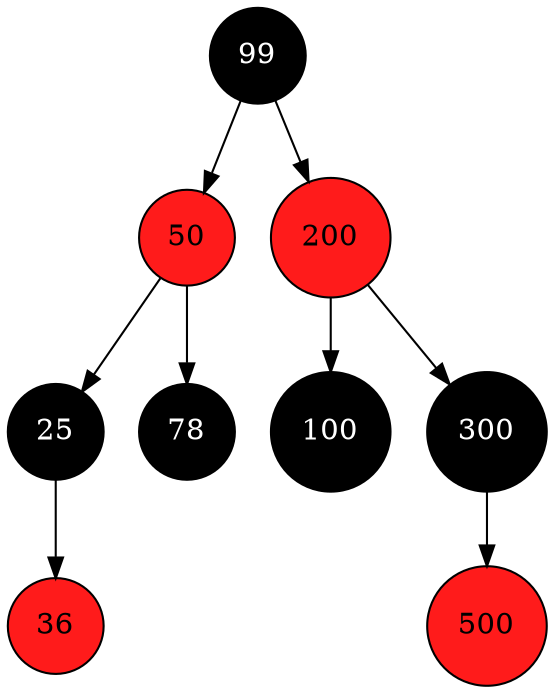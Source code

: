 digraph G{
	node[shape = circle]
	node[style = filled]
	99 [fillcolor="#000000", style=filled, fontcolor="#FFFFFF",pad=50.0]
	50 [fillcolor="#FF1B1B", style=filled, fontcolor="#000000"pad=50.0]
	25 [fillcolor="#000000", style=filled, fontcolor="#FFFFFF",pad=50.0]
	36 [fillcolor="#FF1B1B", style=filled, fontcolor="#000000"pad=50.0]
	78 [fillcolor="#000000", style=filled, fontcolor="#FFFFFF",pad=50.0]
	200 [fillcolor="#FF1B1B", style=filled, fontcolor="#000000"pad=50.0]
	100 [fillcolor="#000000", style=filled, fontcolor="#FFFFFF",pad=50.0]
	300 [fillcolor="#000000", style=filled, fontcolor="#FFFFFF",pad=50.0]
	500 [fillcolor="#FF1B1B", style=filled, fontcolor="#000000"pad=50.0]

	99 -> 50
	99 -> 200
	50 -> 25
	50 -> 78
	25 -> 36
	200 -> 100
	200 -> 300
	300 -> 500

}